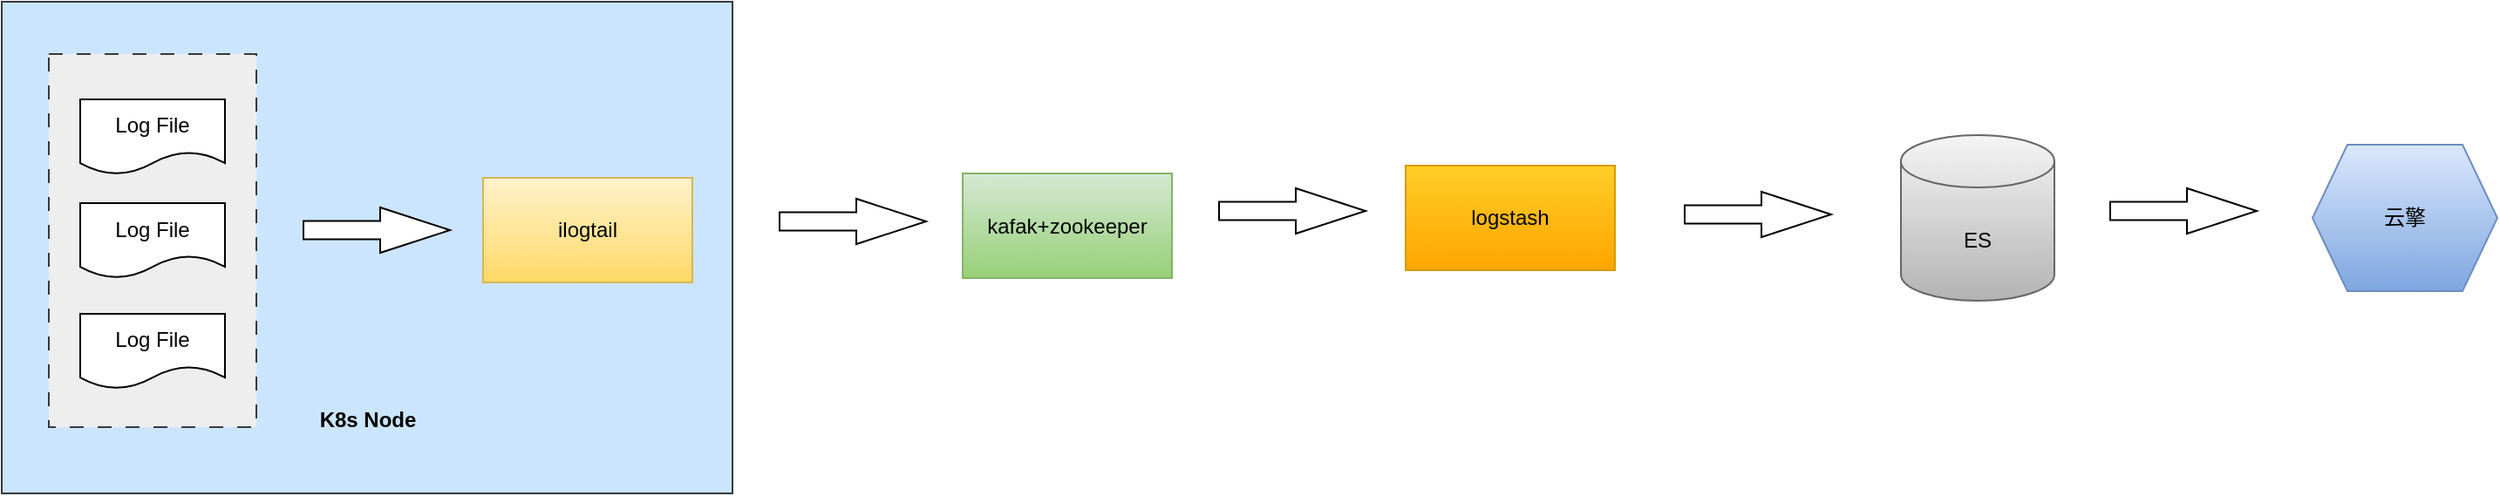 <mxfile version="24.4.0" type="github">
  <diagram name="第 1 页" id="BbhQ3sLFAGEHEYkjeD8c">
    <mxGraphModel dx="1969" dy="780" grid="0" gridSize="10" guides="1" tooltips="1" connect="1" arrows="1" fold="1" page="0" pageScale="1" pageWidth="827" pageHeight="1169" math="0" shadow="0">
      <root>
        <mxCell id="0" />
        <mxCell id="1" parent="0" />
        <mxCell id="bUwzKDvQNxw6nzo83_uS-1" value="" style="rounded=0;whiteSpace=wrap;html=1;fillColor=#cce5ff;strokeColor=#36393d;" vertex="1" parent="1">
          <mxGeometry x="-38" y="178" width="419" height="282" as="geometry" />
        </mxCell>
        <mxCell id="bUwzKDvQNxw6nzo83_uS-2" value="ilogtail" style="rounded=0;whiteSpace=wrap;html=1;fillColor=#fff2cc;strokeColor=#d6b656;gradientColor=#ffd966;" vertex="1" parent="1">
          <mxGeometry x="238" y="279" width="120" height="60" as="geometry" />
        </mxCell>
        <mxCell id="bUwzKDvQNxw6nzo83_uS-3" value="" style="rounded=0;whiteSpace=wrap;html=1;dashed=1;dashPattern=8 8;fillColor=#eeeeee;strokeColor=#36393d;" vertex="1" parent="1">
          <mxGeometry x="-11" y="208" width="119" height="214" as="geometry" />
        </mxCell>
        <mxCell id="bUwzKDvQNxw6nzo83_uS-4" value="" style="html=1;shadow=0;dashed=0;align=center;verticalAlign=middle;shape=mxgraph.arrows2.arrow;dy=0.6;dx=40;notch=0;" vertex="1" parent="1">
          <mxGeometry x="135" y="296" width="84" height="26" as="geometry" />
        </mxCell>
        <mxCell id="bUwzKDvQNxw6nzo83_uS-7" value="" style="html=1;shadow=0;dashed=0;align=center;verticalAlign=middle;shape=mxgraph.arrows2.arrow;dy=0.6;dx=40;notch=0;" vertex="1" parent="1">
          <mxGeometry x="408" y="291" width="84" height="26" as="geometry" />
        </mxCell>
        <mxCell id="bUwzKDvQNxw6nzo83_uS-8" value="kafak+zookeeper" style="rounded=0;whiteSpace=wrap;html=1;fillColor=#d5e8d4;strokeColor=#82b366;gradientColor=#97d077;" vertex="1" parent="1">
          <mxGeometry x="513" y="276.5" width="120" height="60" as="geometry" />
        </mxCell>
        <mxCell id="bUwzKDvQNxw6nzo83_uS-9" value="logstash" style="rounded=0;whiteSpace=wrap;html=1;fillColor=#ffcd28;strokeColor=#d79b00;gradientColor=#ffa500;" vertex="1" parent="1">
          <mxGeometry x="767" y="272" width="120" height="60" as="geometry" />
        </mxCell>
        <mxCell id="bUwzKDvQNxw6nzo83_uS-12" value="" style="html=1;shadow=0;dashed=0;align=center;verticalAlign=middle;shape=mxgraph.arrows2.arrow;dy=0.6;dx=40;notch=0;" vertex="1" parent="1">
          <mxGeometry x="660" y="285" width="84" height="26" as="geometry" />
        </mxCell>
        <mxCell id="bUwzKDvQNxw6nzo83_uS-14" value="ES" style="shape=cylinder3;whiteSpace=wrap;html=1;boundedLbl=1;backgroundOutline=1;size=15;fillColor=#f5f5f5;strokeColor=#666666;gradientColor=#b3b3b3;" vertex="1" parent="1">
          <mxGeometry x="1051" y="254.5" width="88" height="95" as="geometry" />
        </mxCell>
        <mxCell id="bUwzKDvQNxw6nzo83_uS-15" value="" style="html=1;shadow=0;dashed=0;align=center;verticalAlign=middle;shape=mxgraph.arrows2.arrow;dy=0.6;dx=40;notch=0;" vertex="1" parent="1">
          <mxGeometry x="927" y="287" width="84" height="26" as="geometry" />
        </mxCell>
        <mxCell id="bUwzKDvQNxw6nzo83_uS-18" value="" style="html=1;shadow=0;dashed=0;align=center;verticalAlign=middle;shape=mxgraph.arrows2.arrow;dy=0.6;dx=40;notch=0;" vertex="1" parent="1">
          <mxGeometry x="1171" y="285" width="84" height="26" as="geometry" />
        </mxCell>
        <mxCell id="bUwzKDvQNxw6nzo83_uS-19" value="云擎" style="shape=hexagon;perimeter=hexagonPerimeter2;whiteSpace=wrap;html=1;fixedSize=1;fillColor=#dae8fc;strokeColor=#6c8ebf;gradientColor=#7ea6e0;" vertex="1" parent="1">
          <mxGeometry x="1287" y="260" width="106" height="84" as="geometry" />
        </mxCell>
        <mxCell id="bUwzKDvQNxw6nzo83_uS-20" value="Log File" style="shape=document;whiteSpace=wrap;html=1;boundedLbl=1;" vertex="1" parent="1">
          <mxGeometry x="7" y="234" width="83" height="43" as="geometry" />
        </mxCell>
        <mxCell id="bUwzKDvQNxw6nzo83_uS-21" value="Log File" style="shape=document;whiteSpace=wrap;html=1;boundedLbl=1;" vertex="1" parent="1">
          <mxGeometry x="7" y="293.5" width="83" height="43" as="geometry" />
        </mxCell>
        <mxCell id="bUwzKDvQNxw6nzo83_uS-22" value="Log File" style="shape=document;whiteSpace=wrap;html=1;boundedLbl=1;" vertex="1" parent="1">
          <mxGeometry x="7" y="357" width="83" height="43" as="geometry" />
        </mxCell>
        <mxCell id="bUwzKDvQNxw6nzo83_uS-23" value="&lt;b&gt;K8s Node&lt;/b&gt;" style="text;html=1;align=center;verticalAlign=middle;whiteSpace=wrap;rounded=0;" vertex="1" parent="1">
          <mxGeometry x="141.5" y="403" width="60" height="30" as="geometry" />
        </mxCell>
      </root>
    </mxGraphModel>
  </diagram>
</mxfile>
